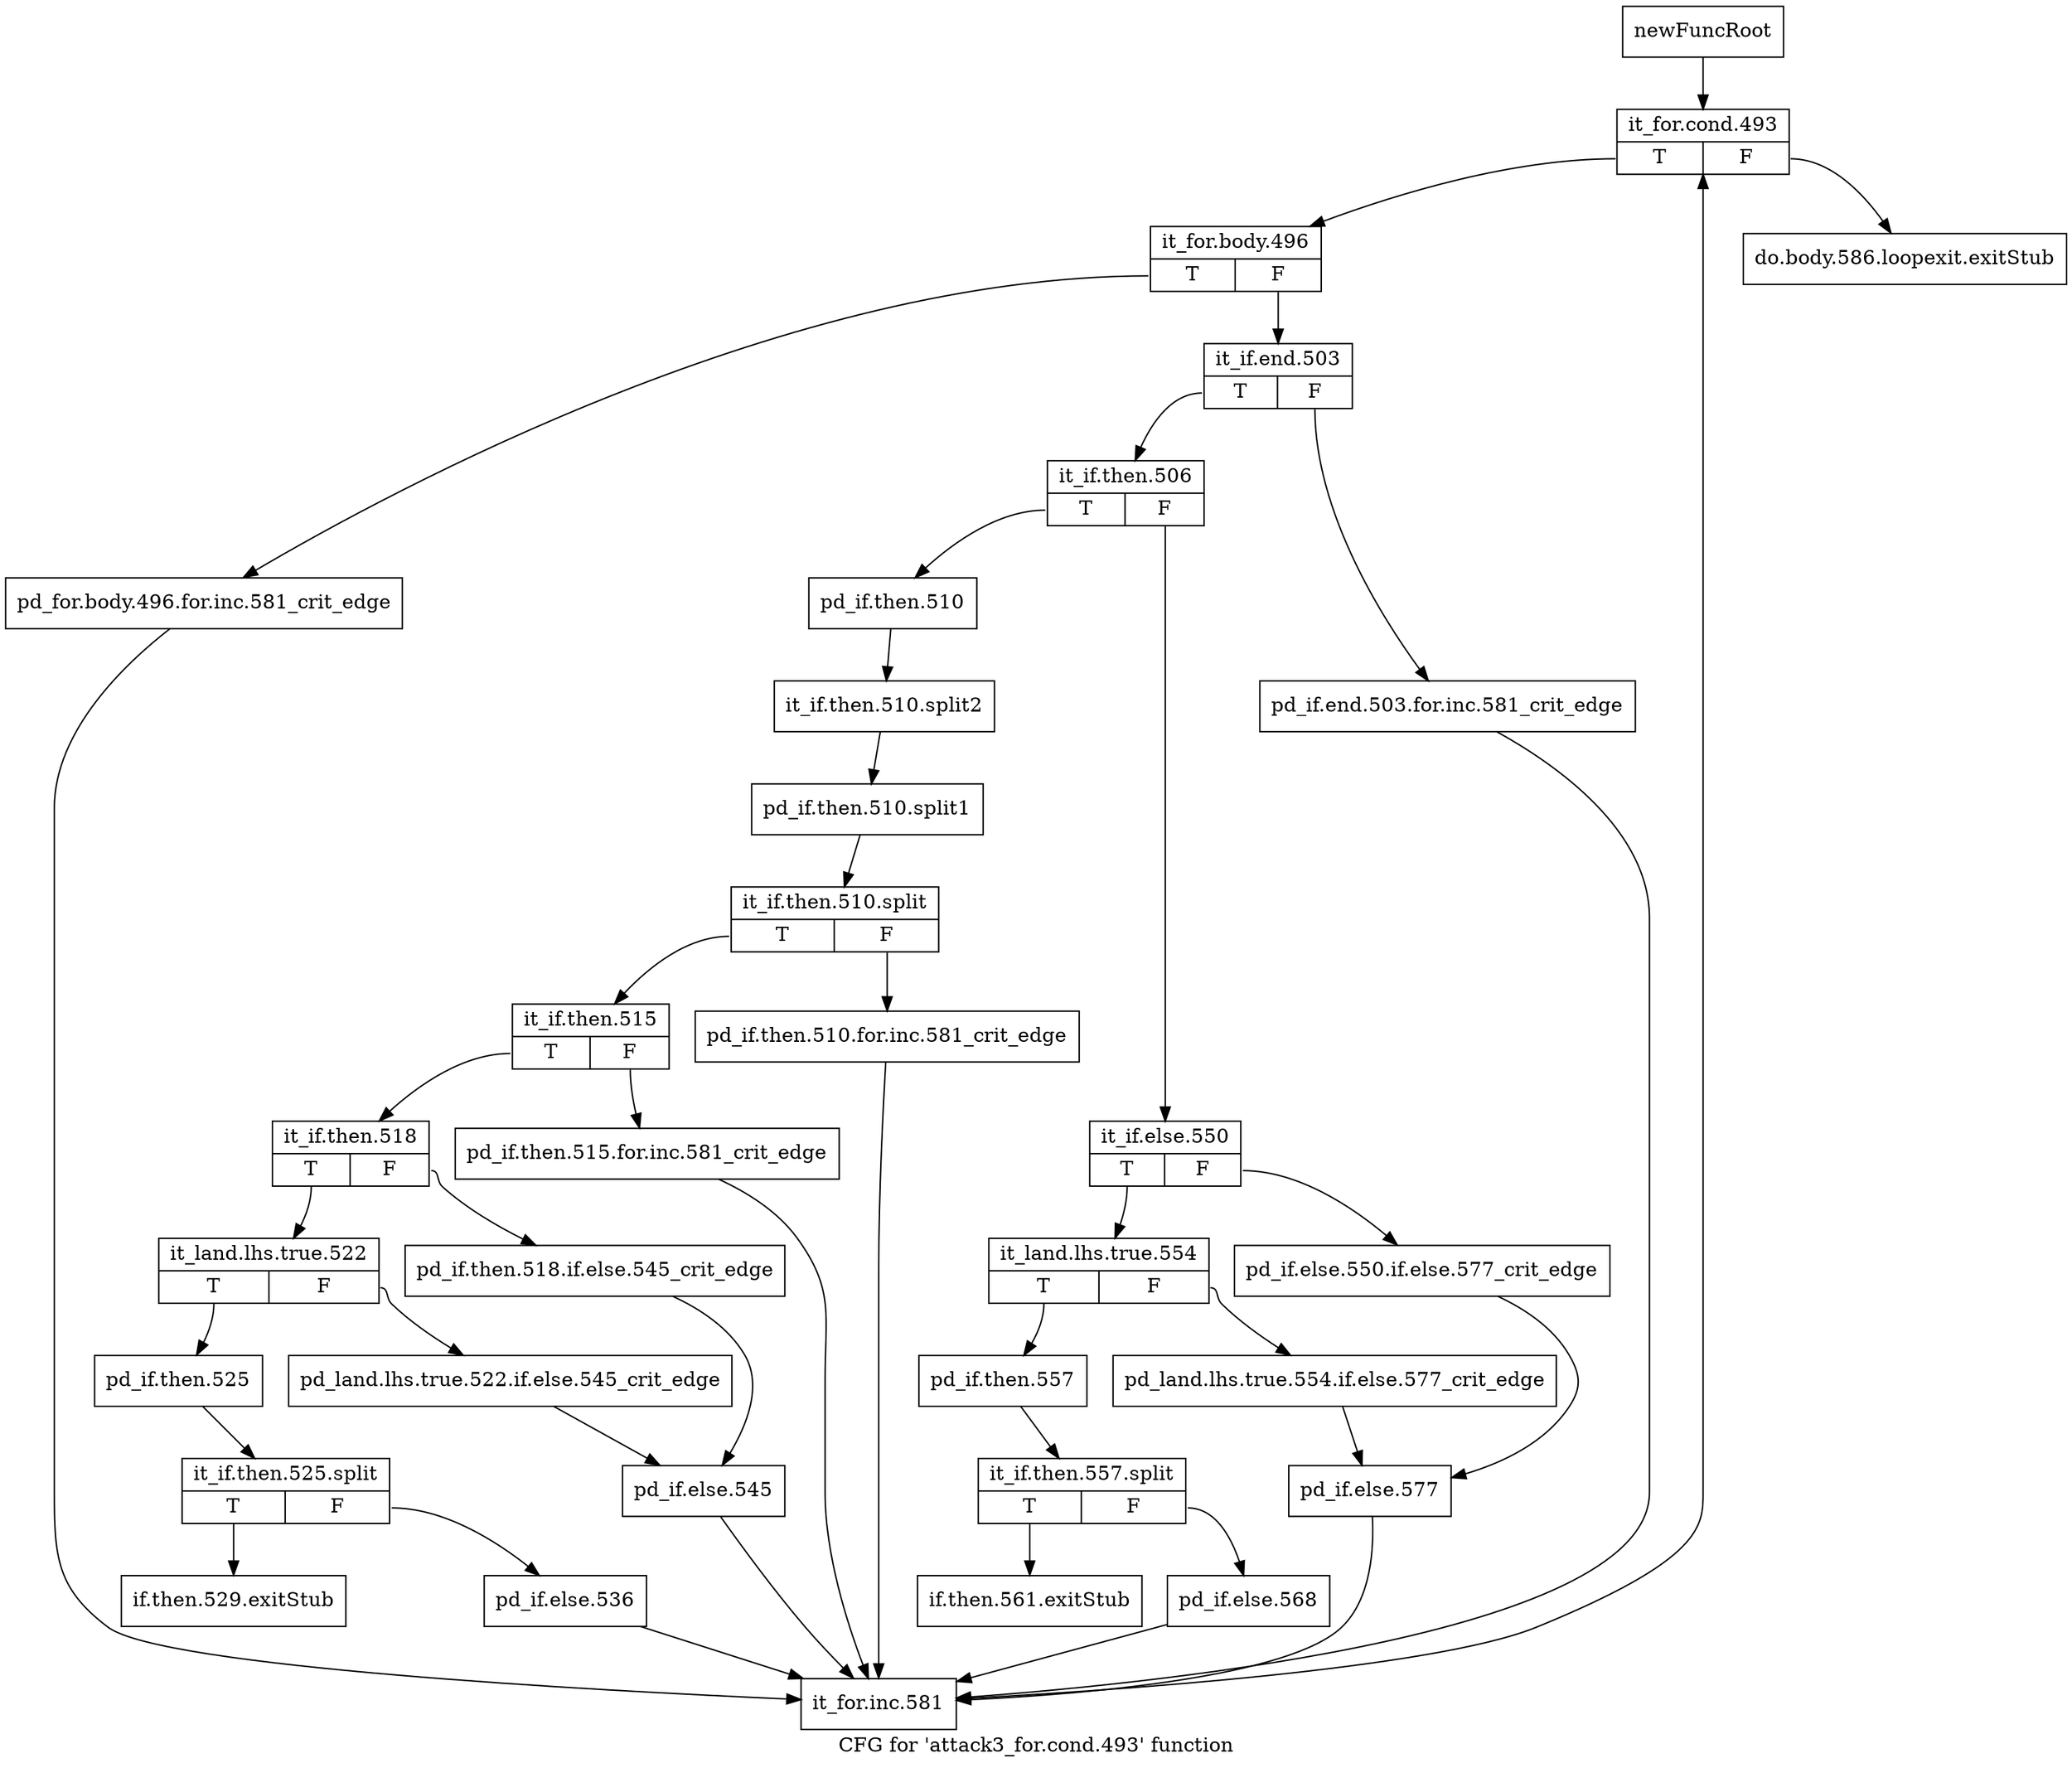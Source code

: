digraph "CFG for 'attack3_for.cond.493' function" {
	label="CFG for 'attack3_for.cond.493' function";

	Node0x44885a0 [shape=record,label="{newFuncRoot}"];
	Node0x44885a0 -> Node0x44886e0;
	Node0x44885f0 [shape=record,label="{do.body.586.loopexit.exitStub}"];
	Node0x4488640 [shape=record,label="{if.then.561.exitStub}"];
	Node0x4488690 [shape=record,label="{if.then.529.exitStub}"];
	Node0x44886e0 [shape=record,label="{it_for.cond.493|{<s0>T|<s1>F}}"];
	Node0x44886e0:s0 -> Node0x4488730;
	Node0x44886e0:s1 -> Node0x44885f0;
	Node0x4488730 [shape=record,label="{it_for.body.496|{<s0>T|<s1>F}}"];
	Node0x4488730:s0 -> Node0x4488e10;
	Node0x4488730:s1 -> Node0x4488780;
	Node0x4488780 [shape=record,label="{it_if.end.503|{<s0>T|<s1>F}}"];
	Node0x4488780:s0 -> Node0x4488820;
	Node0x4488780:s1 -> Node0x44887d0;
	Node0x44887d0 [shape=record,label="{pd_if.end.503.for.inc.581_crit_edge}"];
	Node0x44887d0 -> Node0x4488e60;
	Node0x4488820 [shape=record,label="{it_if.then.506|{<s0>T|<s1>F}}"];
	Node0x4488820:s0 -> Node0x4488aa0;
	Node0x4488820:s1 -> Node0x4488870;
	Node0x4488870 [shape=record,label="{it_if.else.550|{<s0>T|<s1>F}}"];
	Node0x4488870:s0 -> Node0x4488910;
	Node0x4488870:s1 -> Node0x44888c0;
	Node0x44888c0 [shape=record,label="{pd_if.else.550.if.else.577_crit_edge}"];
	Node0x44888c0 -> Node0x44889b0;
	Node0x4488910 [shape=record,label="{it_land.lhs.true.554|{<s0>T|<s1>F}}"];
	Node0x4488910:s0 -> Node0x4488a00;
	Node0x4488910:s1 -> Node0x4488960;
	Node0x4488960 [shape=record,label="{pd_land.lhs.true.554.if.else.577_crit_edge}"];
	Node0x4488960 -> Node0x44889b0;
	Node0x44889b0 [shape=record,label="{pd_if.else.577}"];
	Node0x44889b0 -> Node0x4488e60;
	Node0x4488a00 [shape=record,label="{pd_if.then.557}"];
	Node0x4488a00 -> Node0x5644840;
	Node0x5644840 [shape=record,label="{it_if.then.557.split|{<s0>T|<s1>F}}"];
	Node0x5644840:s0 -> Node0x4488640;
	Node0x5644840:s1 -> Node0x4488a50;
	Node0x4488a50 [shape=record,label="{pd_if.else.568}"];
	Node0x4488a50 -> Node0x4488e60;
	Node0x4488aa0 [shape=record,label="{pd_if.then.510}"];
	Node0x4488aa0 -> Node0x50e0b40;
	Node0x50e0b40 [shape=record,label="{it_if.then.510.split2}"];
	Node0x50e0b40 -> Node0x50e0be0;
	Node0x50e0be0 [shape=record,label="{pd_if.then.510.split1}"];
	Node0x50e0be0 -> Node0x56447f0;
	Node0x56447f0 [shape=record,label="{it_if.then.510.split|{<s0>T|<s1>F}}"];
	Node0x56447f0:s0 -> Node0x4488b40;
	Node0x56447f0:s1 -> Node0x4488af0;
	Node0x4488af0 [shape=record,label="{pd_if.then.510.for.inc.581_crit_edge}"];
	Node0x4488af0 -> Node0x4488e60;
	Node0x4488b40 [shape=record,label="{it_if.then.515|{<s0>T|<s1>F}}"];
	Node0x4488b40:s0 -> Node0x4488be0;
	Node0x4488b40:s1 -> Node0x4488b90;
	Node0x4488b90 [shape=record,label="{pd_if.then.515.for.inc.581_crit_edge}"];
	Node0x4488b90 -> Node0x4488e60;
	Node0x4488be0 [shape=record,label="{it_if.then.518|{<s0>T|<s1>F}}"];
	Node0x4488be0:s0 -> Node0x4488c80;
	Node0x4488be0:s1 -> Node0x4488c30;
	Node0x4488c30 [shape=record,label="{pd_if.then.518.if.else.545_crit_edge}"];
	Node0x4488c30 -> Node0x4488d20;
	Node0x4488c80 [shape=record,label="{it_land.lhs.true.522|{<s0>T|<s1>F}}"];
	Node0x4488c80:s0 -> Node0x4488d70;
	Node0x4488c80:s1 -> Node0x4488cd0;
	Node0x4488cd0 [shape=record,label="{pd_land.lhs.true.522.if.else.545_crit_edge}"];
	Node0x4488cd0 -> Node0x4488d20;
	Node0x4488d20 [shape=record,label="{pd_if.else.545}"];
	Node0x4488d20 -> Node0x4488e60;
	Node0x4488d70 [shape=record,label="{pd_if.then.525}"];
	Node0x4488d70 -> Node0x50e0b90;
	Node0x50e0b90 [shape=record,label="{it_if.then.525.split|{<s0>T|<s1>F}}"];
	Node0x50e0b90:s0 -> Node0x4488690;
	Node0x50e0b90:s1 -> Node0x4488dc0;
	Node0x4488dc0 [shape=record,label="{pd_if.else.536}"];
	Node0x4488dc0 -> Node0x4488e60;
	Node0x4488e10 [shape=record,label="{pd_for.body.496.for.inc.581_crit_edge}"];
	Node0x4488e10 -> Node0x4488e60;
	Node0x4488e60 [shape=record,label="{it_for.inc.581}"];
	Node0x4488e60 -> Node0x44886e0;
}
